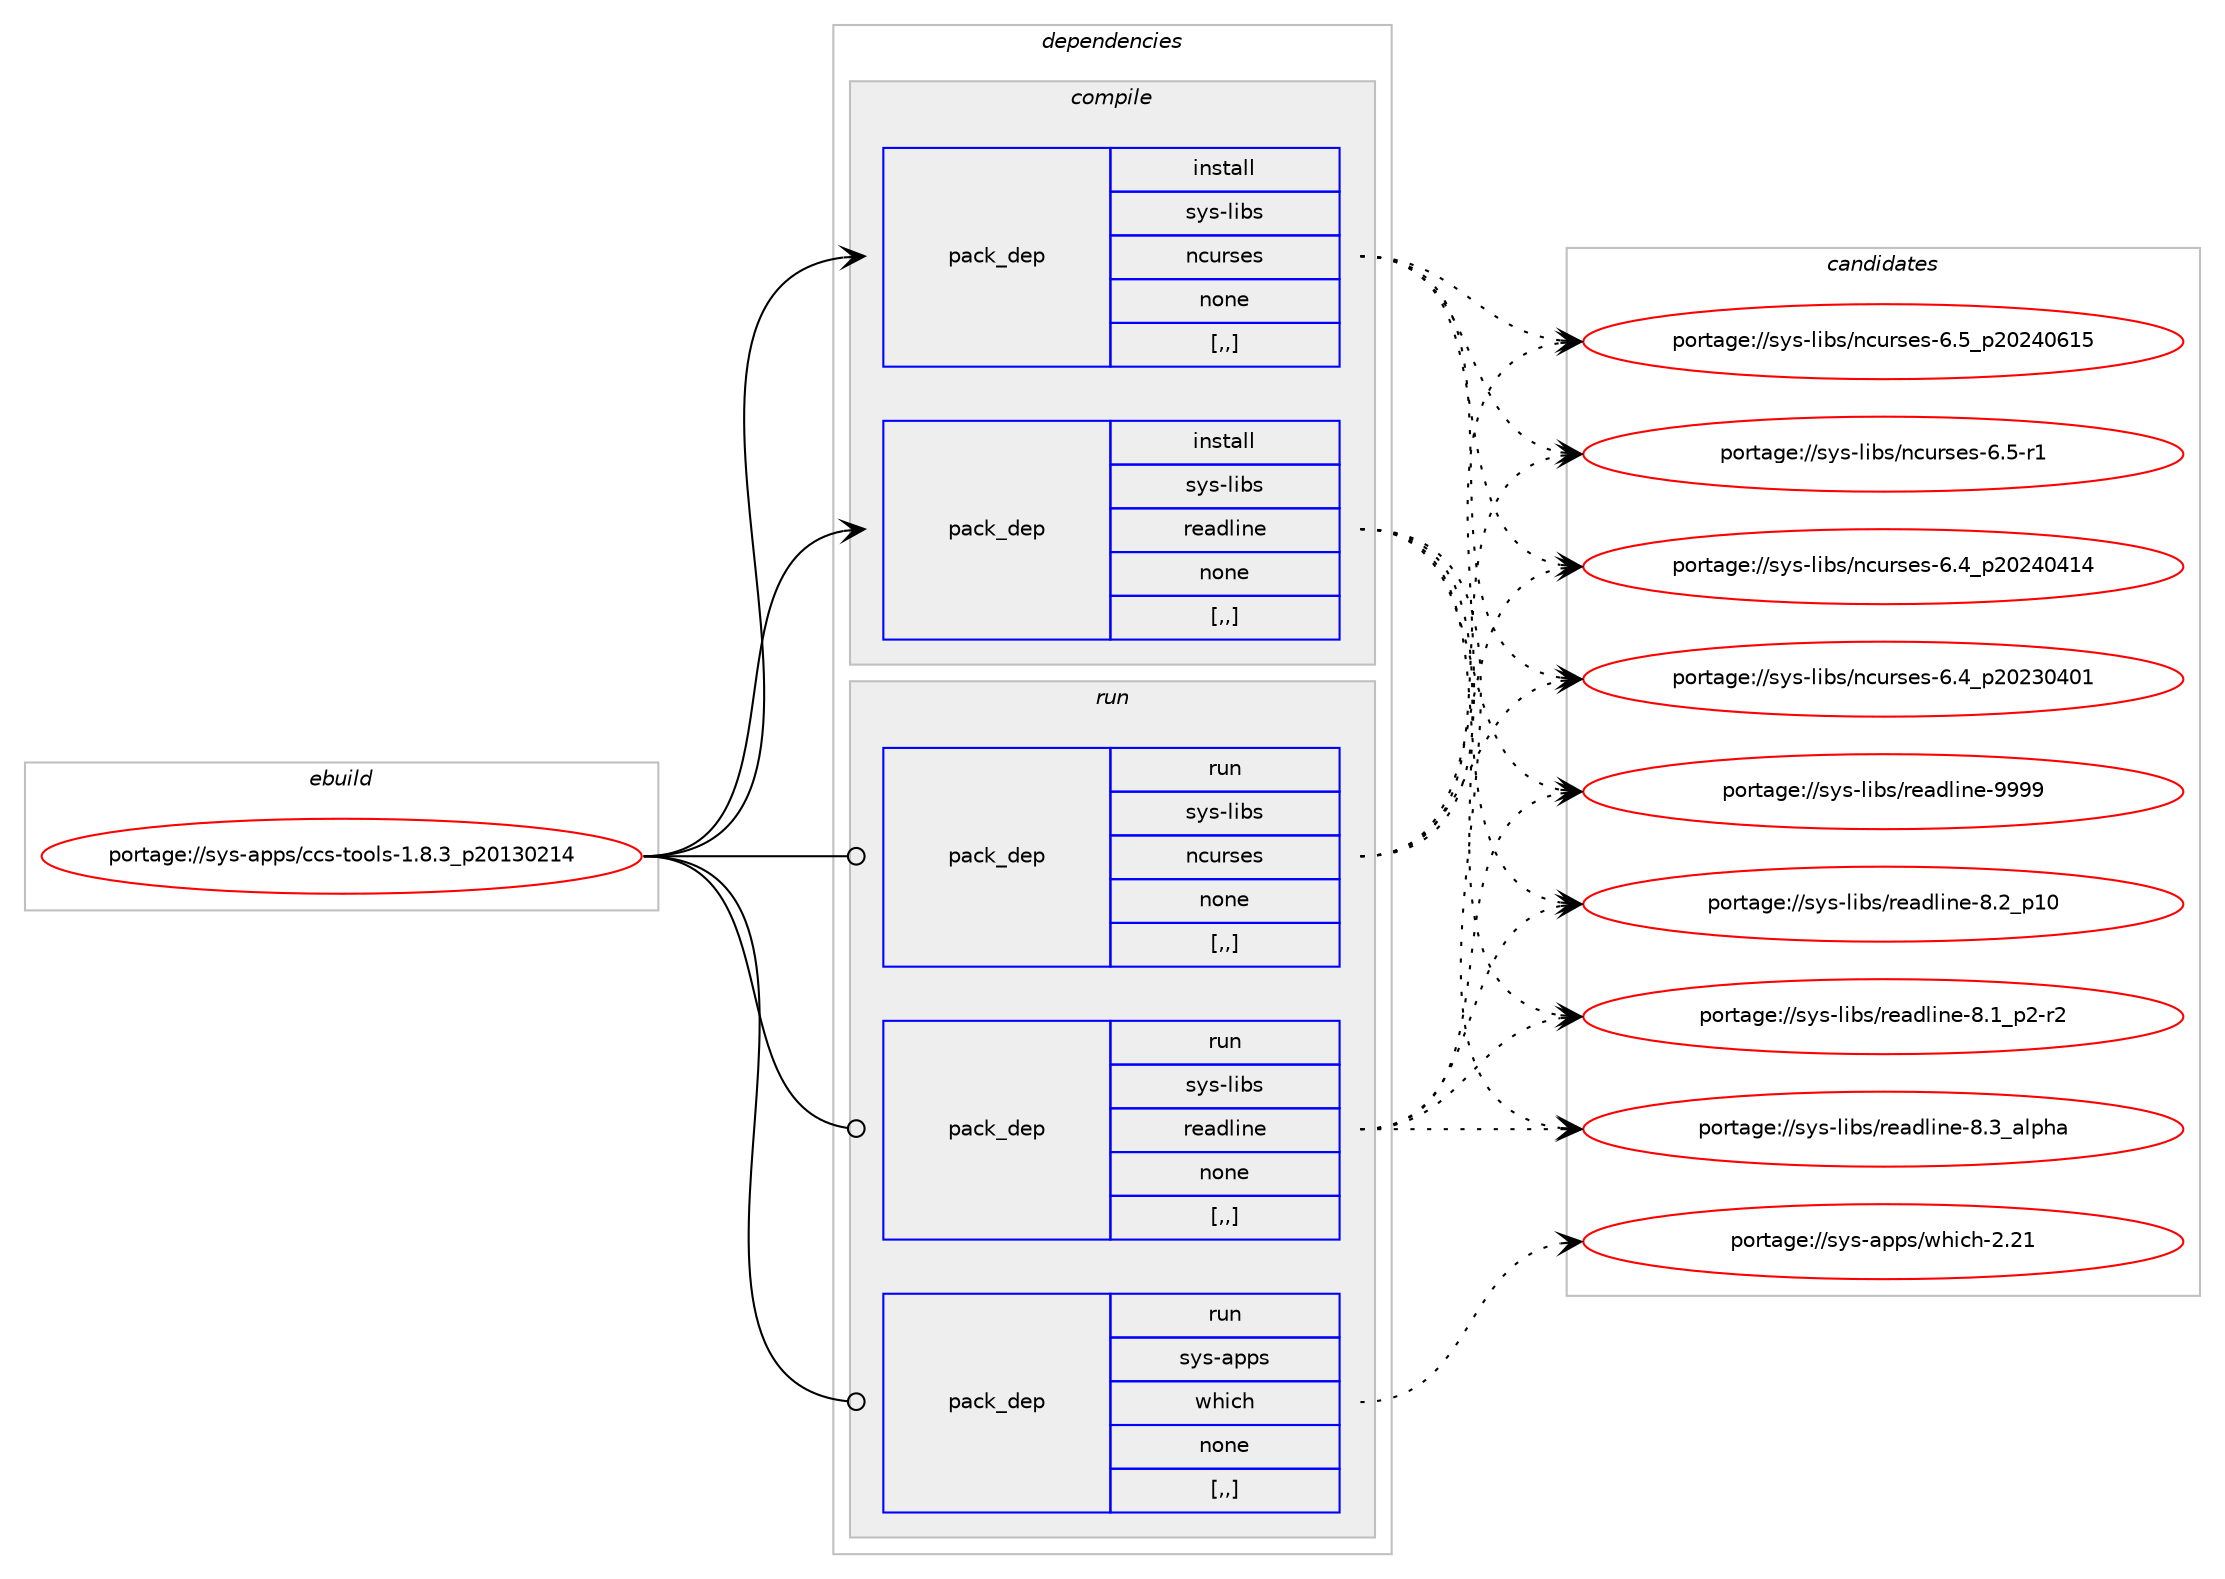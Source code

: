 digraph prolog {

# *************
# Graph options
# *************

newrank=true;
concentrate=true;
compound=true;
graph [rankdir=LR,fontname=Helvetica,fontsize=10,ranksep=1.5];#, ranksep=2.5, nodesep=0.2];
edge  [arrowhead=vee];
node  [fontname=Helvetica,fontsize=10];

# **********
# The ebuild
# **********

subgraph cluster_leftcol {
color=gray;
rank=same;
label=<<i>ebuild</i>>;
id [label="portage://sys-apps/ccs-tools-1.8.3_p20130214", color=red, width=4, href="../sys-apps/ccs-tools-1.8.3_p20130214.svg"];
}

# ****************
# The dependencies
# ****************

subgraph cluster_midcol {
color=gray;
label=<<i>dependencies</i>>;
subgraph cluster_compile {
fillcolor="#eeeeee";
style=filled;
label=<<i>compile</i>>;
subgraph pack303081 {
dependency415761 [label=<<TABLE BORDER="0" CELLBORDER="1" CELLSPACING="0" CELLPADDING="4" WIDTH="220"><TR><TD ROWSPAN="6" CELLPADDING="30">pack_dep</TD></TR><TR><TD WIDTH="110">install</TD></TR><TR><TD>sys-libs</TD></TR><TR><TD>ncurses</TD></TR><TR><TD>none</TD></TR><TR><TD>[,,]</TD></TR></TABLE>>, shape=none, color=blue];
}
id:e -> dependency415761:w [weight=20,style="solid",arrowhead="vee"];
subgraph pack303082 {
dependency415762 [label=<<TABLE BORDER="0" CELLBORDER="1" CELLSPACING="0" CELLPADDING="4" WIDTH="220"><TR><TD ROWSPAN="6" CELLPADDING="30">pack_dep</TD></TR><TR><TD WIDTH="110">install</TD></TR><TR><TD>sys-libs</TD></TR><TR><TD>readline</TD></TR><TR><TD>none</TD></TR><TR><TD>[,,]</TD></TR></TABLE>>, shape=none, color=blue];
}
id:e -> dependency415762:w [weight=20,style="solid",arrowhead="vee"];
}
subgraph cluster_compileandrun {
fillcolor="#eeeeee";
style=filled;
label=<<i>compile and run</i>>;
}
subgraph cluster_run {
fillcolor="#eeeeee";
style=filled;
label=<<i>run</i>>;
subgraph pack303083 {
dependency415763 [label=<<TABLE BORDER="0" CELLBORDER="1" CELLSPACING="0" CELLPADDING="4" WIDTH="220"><TR><TD ROWSPAN="6" CELLPADDING="30">pack_dep</TD></TR><TR><TD WIDTH="110">run</TD></TR><TR><TD>sys-apps</TD></TR><TR><TD>which</TD></TR><TR><TD>none</TD></TR><TR><TD>[,,]</TD></TR></TABLE>>, shape=none, color=blue];
}
id:e -> dependency415763:w [weight=20,style="solid",arrowhead="odot"];
subgraph pack303084 {
dependency415764 [label=<<TABLE BORDER="0" CELLBORDER="1" CELLSPACING="0" CELLPADDING="4" WIDTH="220"><TR><TD ROWSPAN="6" CELLPADDING="30">pack_dep</TD></TR><TR><TD WIDTH="110">run</TD></TR><TR><TD>sys-libs</TD></TR><TR><TD>ncurses</TD></TR><TR><TD>none</TD></TR><TR><TD>[,,]</TD></TR></TABLE>>, shape=none, color=blue];
}
id:e -> dependency415764:w [weight=20,style="solid",arrowhead="odot"];
subgraph pack303085 {
dependency415765 [label=<<TABLE BORDER="0" CELLBORDER="1" CELLSPACING="0" CELLPADDING="4" WIDTH="220"><TR><TD ROWSPAN="6" CELLPADDING="30">pack_dep</TD></TR><TR><TD WIDTH="110">run</TD></TR><TR><TD>sys-libs</TD></TR><TR><TD>readline</TD></TR><TR><TD>none</TD></TR><TR><TD>[,,]</TD></TR></TABLE>>, shape=none, color=blue];
}
id:e -> dependency415765:w [weight=20,style="solid",arrowhead="odot"];
}
}

# **************
# The candidates
# **************

subgraph cluster_choices {
rank=same;
color=gray;
label=<<i>candidates</i>>;

subgraph choice303081 {
color=black;
nodesep=1;
choice1151211154510810598115471109911711411510111545544653951125048505248544953 [label="portage://sys-libs/ncurses-6.5_p20240615", color=red, width=4,href="../sys-libs/ncurses-6.5_p20240615.svg"];
choice11512111545108105981154711099117114115101115455446534511449 [label="portage://sys-libs/ncurses-6.5-r1", color=red, width=4,href="../sys-libs/ncurses-6.5-r1.svg"];
choice1151211154510810598115471109911711411510111545544652951125048505248524952 [label="portage://sys-libs/ncurses-6.4_p20240414", color=red, width=4,href="../sys-libs/ncurses-6.4_p20240414.svg"];
choice1151211154510810598115471109911711411510111545544652951125048505148524849 [label="portage://sys-libs/ncurses-6.4_p20230401", color=red, width=4,href="../sys-libs/ncurses-6.4_p20230401.svg"];
dependency415761:e -> choice1151211154510810598115471109911711411510111545544653951125048505248544953:w [style=dotted,weight="100"];
dependency415761:e -> choice11512111545108105981154711099117114115101115455446534511449:w [style=dotted,weight="100"];
dependency415761:e -> choice1151211154510810598115471109911711411510111545544652951125048505248524952:w [style=dotted,weight="100"];
dependency415761:e -> choice1151211154510810598115471109911711411510111545544652951125048505148524849:w [style=dotted,weight="100"];
}
subgraph choice303082 {
color=black;
nodesep=1;
choice115121115451081059811547114101971001081051101014557575757 [label="portage://sys-libs/readline-9999", color=red, width=4,href="../sys-libs/readline-9999.svg"];
choice1151211154510810598115471141019710010810511010145564651959710811210497 [label="portage://sys-libs/readline-8.3_alpha", color=red, width=4,href="../sys-libs/readline-8.3_alpha.svg"];
choice1151211154510810598115471141019710010810511010145564650951124948 [label="portage://sys-libs/readline-8.2_p10", color=red, width=4,href="../sys-libs/readline-8.2_p10.svg"];
choice115121115451081059811547114101971001081051101014556464995112504511450 [label="portage://sys-libs/readline-8.1_p2-r2", color=red, width=4,href="../sys-libs/readline-8.1_p2-r2.svg"];
dependency415762:e -> choice115121115451081059811547114101971001081051101014557575757:w [style=dotted,weight="100"];
dependency415762:e -> choice1151211154510810598115471141019710010810511010145564651959710811210497:w [style=dotted,weight="100"];
dependency415762:e -> choice1151211154510810598115471141019710010810511010145564650951124948:w [style=dotted,weight="100"];
dependency415762:e -> choice115121115451081059811547114101971001081051101014556464995112504511450:w [style=dotted,weight="100"];
}
subgraph choice303083 {
color=black;
nodesep=1;
choice115121115459711211211547119104105991044550465049 [label="portage://sys-apps/which-2.21", color=red, width=4,href="../sys-apps/which-2.21.svg"];
dependency415763:e -> choice115121115459711211211547119104105991044550465049:w [style=dotted,weight="100"];
}
subgraph choice303084 {
color=black;
nodesep=1;
choice1151211154510810598115471109911711411510111545544653951125048505248544953 [label="portage://sys-libs/ncurses-6.5_p20240615", color=red, width=4,href="../sys-libs/ncurses-6.5_p20240615.svg"];
choice11512111545108105981154711099117114115101115455446534511449 [label="portage://sys-libs/ncurses-6.5-r1", color=red, width=4,href="../sys-libs/ncurses-6.5-r1.svg"];
choice1151211154510810598115471109911711411510111545544652951125048505248524952 [label="portage://sys-libs/ncurses-6.4_p20240414", color=red, width=4,href="../sys-libs/ncurses-6.4_p20240414.svg"];
choice1151211154510810598115471109911711411510111545544652951125048505148524849 [label="portage://sys-libs/ncurses-6.4_p20230401", color=red, width=4,href="../sys-libs/ncurses-6.4_p20230401.svg"];
dependency415764:e -> choice1151211154510810598115471109911711411510111545544653951125048505248544953:w [style=dotted,weight="100"];
dependency415764:e -> choice11512111545108105981154711099117114115101115455446534511449:w [style=dotted,weight="100"];
dependency415764:e -> choice1151211154510810598115471109911711411510111545544652951125048505248524952:w [style=dotted,weight="100"];
dependency415764:e -> choice1151211154510810598115471109911711411510111545544652951125048505148524849:w [style=dotted,weight="100"];
}
subgraph choice303085 {
color=black;
nodesep=1;
choice115121115451081059811547114101971001081051101014557575757 [label="portage://sys-libs/readline-9999", color=red, width=4,href="../sys-libs/readline-9999.svg"];
choice1151211154510810598115471141019710010810511010145564651959710811210497 [label="portage://sys-libs/readline-8.3_alpha", color=red, width=4,href="../sys-libs/readline-8.3_alpha.svg"];
choice1151211154510810598115471141019710010810511010145564650951124948 [label="portage://sys-libs/readline-8.2_p10", color=red, width=4,href="../sys-libs/readline-8.2_p10.svg"];
choice115121115451081059811547114101971001081051101014556464995112504511450 [label="portage://sys-libs/readline-8.1_p2-r2", color=red, width=4,href="../sys-libs/readline-8.1_p2-r2.svg"];
dependency415765:e -> choice115121115451081059811547114101971001081051101014557575757:w [style=dotted,weight="100"];
dependency415765:e -> choice1151211154510810598115471141019710010810511010145564651959710811210497:w [style=dotted,weight="100"];
dependency415765:e -> choice1151211154510810598115471141019710010810511010145564650951124948:w [style=dotted,weight="100"];
dependency415765:e -> choice115121115451081059811547114101971001081051101014556464995112504511450:w [style=dotted,weight="100"];
}
}

}
